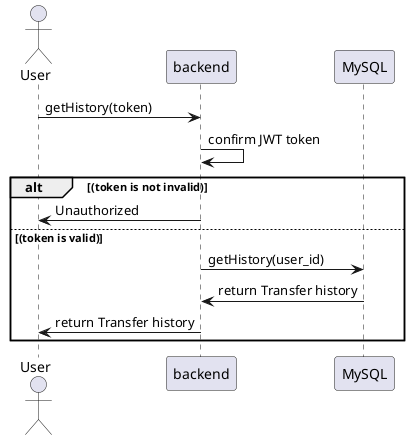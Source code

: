 @startuml getHistory
    actor User
    User -> "backend" : getHistory(token)
    "backend" -> "backend" : confirm JWT token
    alt (token is not invalid)
    "backend" -> User : Unauthorized
    else (token is valid)
    "backend" -> "MySQL" : getHistory(user_id)
    "MySQL" -> "backend" : return Transfer history
    "backend" -> User : return Transfer history
    end
@enduml
